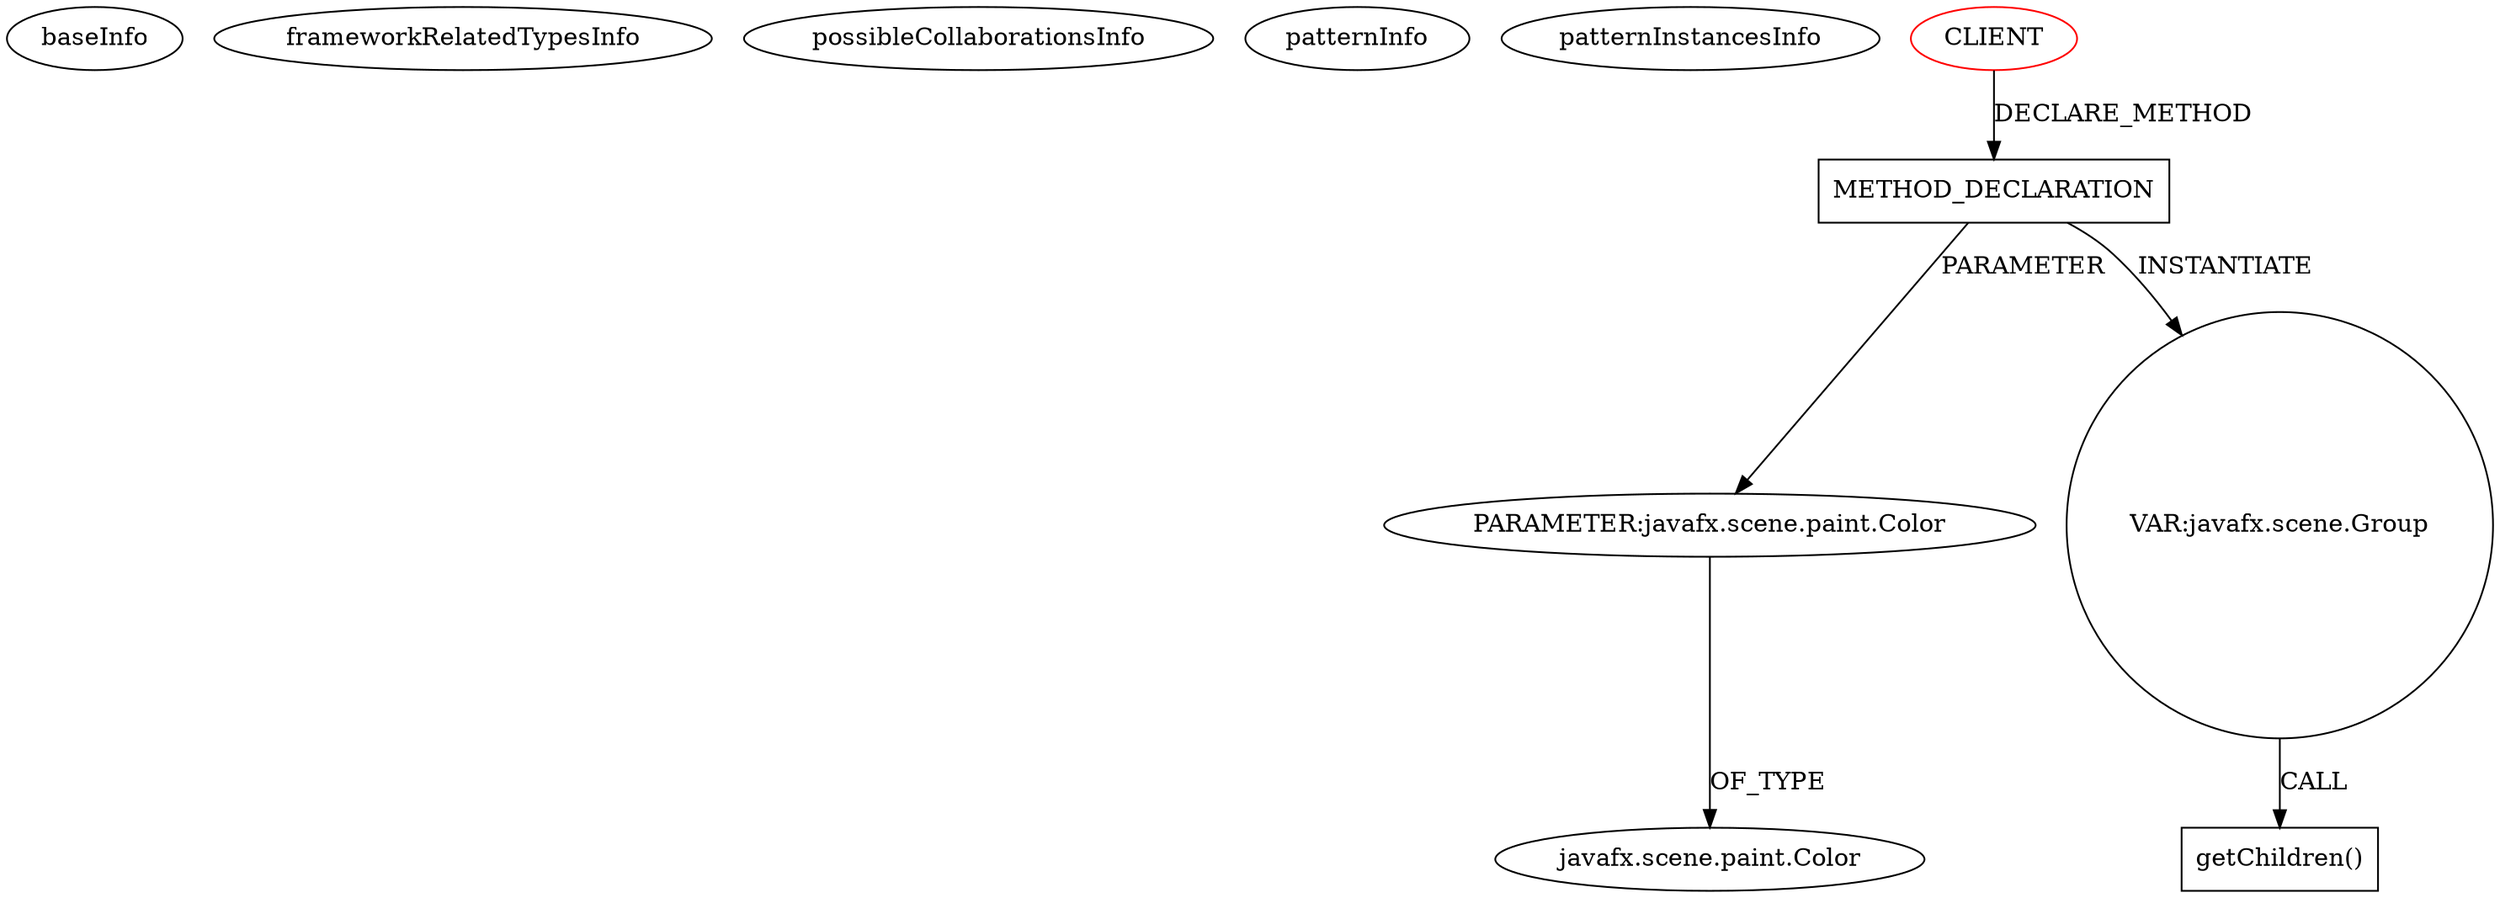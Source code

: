digraph {
baseInfo[graphId=3590,category="pattern",isAnonymous=false,possibleRelation=false]
frameworkRelatedTypesInfo[]
possibleCollaborationsInfo[]
patternInfo[frequency=2.0,patternRootClient=0]
patternInstancesInfo[0="MrLoNee-RadialFx~/MrLoNee-RadialFx/RadialFx-master/src/com/mrlonee/radialfx/colormenu/RadialColorMenu.java~RadialColorMenu~958",1="mrempala-sp~/mrempala-sp/sp-master/src/application/VcPtVisualSchematicView.java~VcPtVisualSchematicView~3690"]
8[label="PARAMETER:javafx.scene.paint.Color",vertexType="PARAMETER_DECLARATION",isFrameworkType=false]
9[label="javafx.scene.paint.Color",vertexType="FRAMEWORK_CLASS_TYPE",isFrameworkType=false]
7[label="METHOD_DECLARATION",vertexType="CLIENT_METHOD_DECLARATION",isFrameworkType=false,shape=box]
0[label="CLIENT",vertexType="ROOT_CLIENT_CLASS_DECLARATION",isFrameworkType=false,color=red]
10[label="VAR:javafx.scene.Group",vertexType="VARIABLE_EXPRESION",isFrameworkType=false,shape=circle]
11[label="getChildren()",vertexType="INSIDE_CALL",isFrameworkType=false,shape=box]
7->8[label="PARAMETER"]
0->7[label="DECLARE_METHOD"]
8->9[label="OF_TYPE"]
7->10[label="INSTANTIATE"]
10->11[label="CALL"]
}

